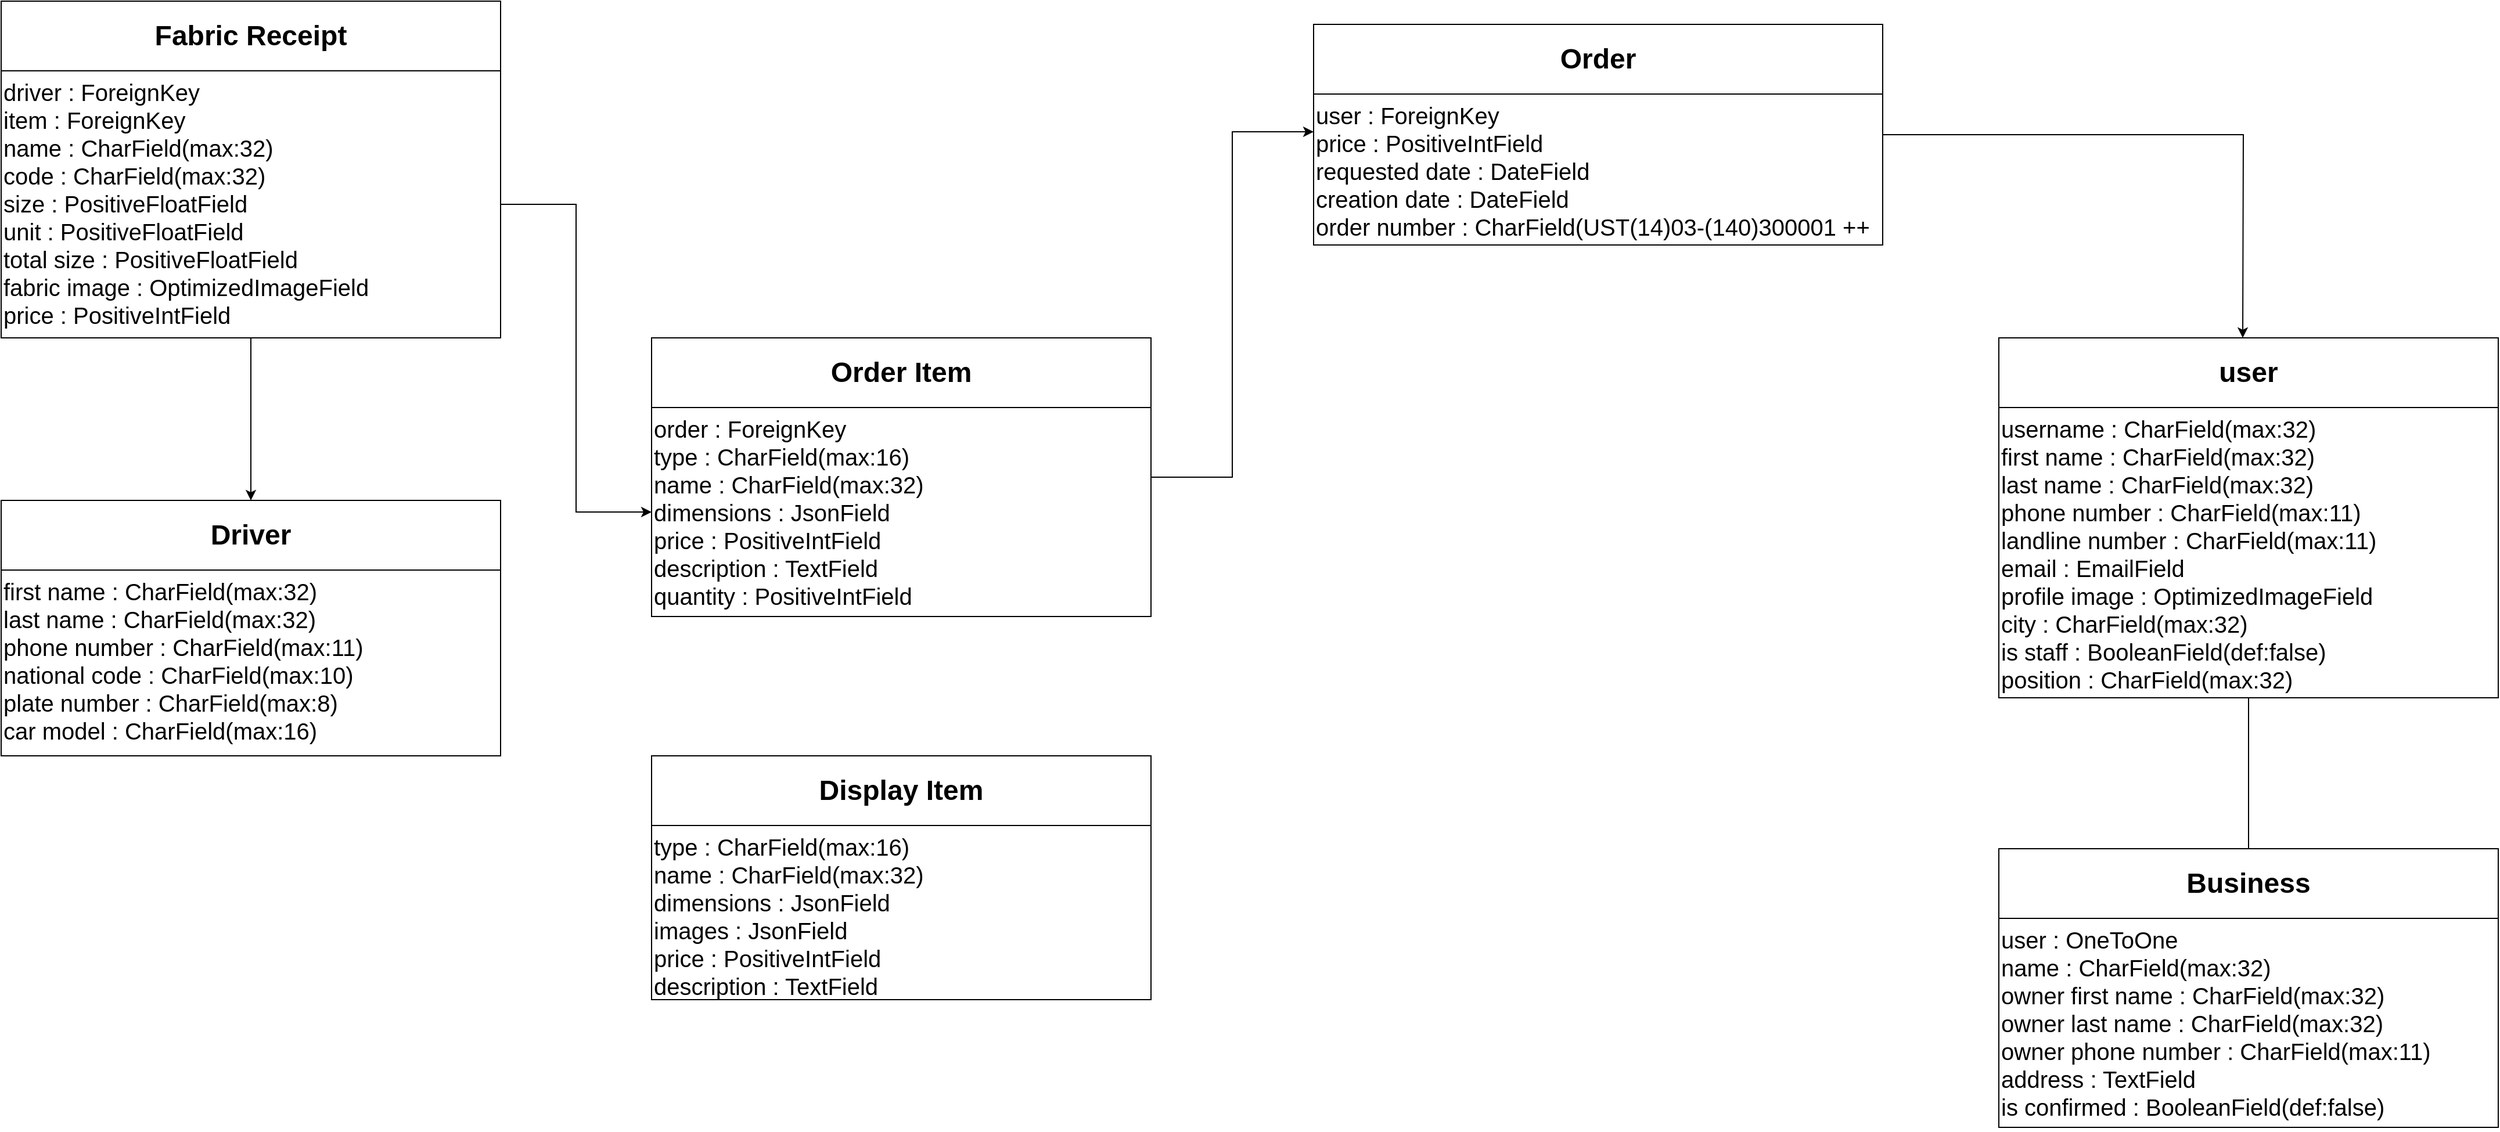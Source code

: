 <mxfile version="24.4.6" type="github">
  <diagram id="R2lEEEUBdFMjLlhIrx00" name="Page-1">
    <mxGraphModel dx="4352" dy="2272" grid="1" gridSize="10" guides="1" tooltips="1" connect="1" arrows="1" fold="1" page="1" pageScale="1" pageWidth="850" pageHeight="1100" math="0" shadow="0" extFonts="Permanent Marker^https://fonts.googleapis.com/css?family=Permanent+Marker">
      <root>
        <mxCell id="0" />
        <mxCell id="1" parent="0" />
        <mxCell id="5ai3HKOlT_Y96ZPWBoEp-1" value="&lt;span style=&quot;font-size: 24px;&quot;&gt;user&lt;/span&gt;" style="swimlane;whiteSpace=wrap;html=1;startSize=60;movable=0;resizable=0;rotatable=0;deletable=0;editable=0;locked=1;connectable=0;" vertex="1" parent="1">
          <mxGeometry x="210" y="120" width="430" height="310" as="geometry" />
        </mxCell>
        <mxCell id="5ai3HKOlT_Y96ZPWBoEp-2" value="&lt;font style=&quot;font-size: 20px;&quot;&gt;username : CharField(max:32)&lt;/font&gt;&lt;div&gt;&lt;font style=&quot;font-size: 20px;&quot;&gt;first name : CharField(max:32)&lt;br&gt;&lt;/font&gt;&lt;/div&gt;&lt;div&gt;&lt;font style=&quot;font-size: 20px;&quot;&gt;last name : CharField(max:32)&lt;br&gt;&lt;/font&gt;&lt;/div&gt;&lt;div&gt;&lt;font style=&quot;font-size: 20px;&quot;&gt;phone number : CharField(max:11)&lt;/font&gt;&lt;/div&gt;&lt;div&gt;&lt;font style=&quot;font-size: 20px;&quot;&gt;landline number : CharField(max:11)&lt;/font&gt;&lt;/div&gt;&lt;div&gt;&lt;font style=&quot;font-size: 20px;&quot;&gt;email : EmailField&lt;/font&gt;&lt;/div&gt;&lt;div&gt;&lt;font style=&quot;font-size: 20px;&quot;&gt;profile image : OptimizedImageField&lt;/font&gt;&lt;/div&gt;&lt;div&gt;&lt;span style=&quot;font-size: 20px;&quot;&gt;city : CharField(max:32)&lt;/span&gt;&lt;/div&gt;&lt;div&gt;&lt;span style=&quot;font-size: 20px;&quot;&gt;is staff : BooleanField(def:false)&lt;/span&gt;&lt;/div&gt;&lt;div&gt;&lt;span style=&quot;font-size: 20px;&quot;&gt;position : CharField(max:32)&lt;/span&gt;&lt;/div&gt;" style="text;html=1;whiteSpace=wrap;overflow=hidden;rounded=0;movable=0;resizable=0;rotatable=0;deletable=0;editable=0;locked=1;connectable=0;" vertex="1" parent="5ai3HKOlT_Y96ZPWBoEp-1">
          <mxGeometry y="60" width="430" height="250" as="geometry" />
        </mxCell>
        <mxCell id="5ai3HKOlT_Y96ZPWBoEp-18" style="edgeStyle=orthogonalEdgeStyle;rounded=0;orthogonalLoop=1;jettySize=auto;html=1;entryX=0.5;entryY=1;entryDx=0;entryDy=0;endArrow=none;endFill=0;movable=0;resizable=0;rotatable=0;deletable=0;editable=0;locked=1;connectable=0;" edge="1" parent="1" source="5ai3HKOlT_Y96ZPWBoEp-6" target="5ai3HKOlT_Y96ZPWBoEp-2">
          <mxGeometry relative="1" as="geometry" />
        </mxCell>
        <mxCell id="5ai3HKOlT_Y96ZPWBoEp-6" value="&lt;span style=&quot;font-size: 24px;&quot;&gt;Business&lt;/span&gt;" style="swimlane;whiteSpace=wrap;html=1;startSize=60;movable=0;resizable=0;rotatable=0;deletable=0;editable=0;locked=1;connectable=0;" vertex="1" parent="1">
          <mxGeometry x="210" y="560" width="430" height="240" as="geometry" />
        </mxCell>
        <mxCell id="5ai3HKOlT_Y96ZPWBoEp-7" value="&lt;font style=&quot;font-size: 20px;&quot;&gt;user : OneToOne&lt;/font&gt;&lt;div&gt;&lt;font style=&quot;font-size: 20px;&quot;&gt;name : CharField(max:32)&lt;br&gt;&lt;/font&gt;&lt;/div&gt;&lt;div&gt;&lt;font style=&quot;font-size: 20px;&quot;&gt;owner first name : CharField(max:32)&lt;br&gt;&lt;/font&gt;&lt;/div&gt;&lt;div&gt;&lt;font style=&quot;font-size: 20px;&quot;&gt;owner last name : CharField(max:32)&lt;br&gt;&lt;/font&gt;&lt;/div&gt;&lt;div&gt;&lt;font style=&quot;font-size: 20px;&quot;&gt;owner phone number : CharField(max:11)&lt;/font&gt;&lt;/div&gt;&lt;div&gt;&lt;span style=&quot;font-size: 20px; background-color: initial;&quot;&gt;address : TextField&lt;/span&gt;&lt;/div&gt;&lt;div&gt;&lt;span style=&quot;font-size: 20px; background-color: initial;&quot;&gt;is confirmed : BooleanField(def:false)&lt;/span&gt;&lt;/div&gt;" style="text;html=1;whiteSpace=wrap;overflow=hidden;rounded=0;movable=0;resizable=0;rotatable=0;deletable=0;editable=0;locked=1;connectable=0;" vertex="1" parent="5ai3HKOlT_Y96ZPWBoEp-6">
          <mxGeometry y="60" width="430" height="180" as="geometry" />
        </mxCell>
        <mxCell id="5ai3HKOlT_Y96ZPWBoEp-10" value="&lt;span style=&quot;font-size: 24px;&quot;&gt;Display Item&lt;/span&gt;" style="swimlane;whiteSpace=wrap;html=1;startSize=60;movable=0;resizable=0;rotatable=0;deletable=0;editable=0;locked=1;connectable=0;" vertex="1" parent="1">
          <mxGeometry x="-950" y="480" width="430" height="210" as="geometry" />
        </mxCell>
        <mxCell id="5ai3HKOlT_Y96ZPWBoEp-11" value="&lt;span style=&quot;font-size: 20px;&quot;&gt;type : CharField(max:16)&lt;/span&gt;&lt;br&gt;&lt;div&gt;&lt;font style=&quot;font-size: 20px;&quot;&gt;name : CharField(max:32)&lt;br&gt;&lt;/font&gt;&lt;/div&gt;&lt;div&gt;&lt;font style=&quot;font-size: 20px;&quot;&gt;dimensions : JsonField&lt;/font&gt;&lt;/div&gt;&lt;div&gt;&lt;font style=&quot;font-size: 20px;&quot;&gt;images : JsonField&lt;br&gt;&lt;/font&gt;&lt;/div&gt;&lt;div&gt;&lt;font style=&quot;font-size: 20px;&quot;&gt;price : PositiveIntField&lt;/font&gt;&lt;/div&gt;&lt;div&gt;&lt;font style=&quot;font-size: 20px;&quot;&gt;description : TextField&lt;/font&gt;&lt;/div&gt;" style="text;html=1;whiteSpace=wrap;overflow=hidden;rounded=0;movable=0;resizable=0;rotatable=0;deletable=0;editable=0;locked=1;connectable=0;" vertex="1" parent="5ai3HKOlT_Y96ZPWBoEp-10">
          <mxGeometry y="60" width="430" height="150" as="geometry" />
        </mxCell>
        <mxCell id="5ai3HKOlT_Y96ZPWBoEp-17" style="edgeStyle=orthogonalEdgeStyle;rounded=0;orthogonalLoop=1;jettySize=auto;html=1;entryX=0;entryY=0.25;entryDx=0;entryDy=0;movable=0;resizable=0;rotatable=0;deletable=0;editable=0;locked=1;connectable=0;" edge="1" parent="1" source="5ai3HKOlT_Y96ZPWBoEp-12" target="5ai3HKOlT_Y96ZPWBoEp-15">
          <mxGeometry relative="1" as="geometry" />
        </mxCell>
        <mxCell id="5ai3HKOlT_Y96ZPWBoEp-12" value="&lt;span style=&quot;font-size: 24px;&quot;&gt;Order Item&lt;/span&gt;" style="swimlane;whiteSpace=wrap;html=1;startSize=60;movable=0;resizable=0;rotatable=0;deletable=0;editable=0;locked=1;connectable=0;" vertex="1" parent="1">
          <mxGeometry x="-950" y="120" width="430" height="240" as="geometry" />
        </mxCell>
        <mxCell id="5ai3HKOlT_Y96ZPWBoEp-13" value="&lt;div&gt;&lt;span style=&quot;font-size: 20px;&quot;&gt;order : ForeignKey&lt;/span&gt;&lt;/div&gt;&lt;span style=&quot;font-size: 20px;&quot;&gt;type : CharField(max:16)&lt;/span&gt;&lt;br&gt;&lt;div&gt;&lt;font style=&quot;font-size: 20px;&quot;&gt;name : CharField(max:32)&lt;br&gt;&lt;/font&gt;&lt;/div&gt;&lt;div&gt;&lt;font style=&quot;font-size: 20px;&quot;&gt;dimensions : JsonField&lt;/font&gt;&lt;/div&gt;&lt;div&gt;&lt;span style=&quot;background-color: initial; font-size: 20px;&quot;&gt;price : PositiveIntField&lt;/span&gt;&lt;/div&gt;&lt;div&gt;&lt;span style=&quot;font-size: 20px; background-color: initial;&quot;&gt;description : TextField&lt;/span&gt;&lt;br&gt;&lt;/div&gt;&lt;div&gt;&lt;font style=&quot;font-size: 20px;&quot;&gt;quantity : PositiveIntField&lt;/font&gt;&lt;/div&gt;" style="text;html=1;whiteSpace=wrap;overflow=hidden;rounded=0;movable=0;resizable=0;rotatable=0;deletable=0;editable=0;locked=1;connectable=0;" vertex="1" parent="5ai3HKOlT_Y96ZPWBoEp-12">
          <mxGeometry y="60" width="430" height="180" as="geometry" />
        </mxCell>
        <mxCell id="5ai3HKOlT_Y96ZPWBoEp-16" style="edgeStyle=orthogonalEdgeStyle;rounded=0;orthogonalLoop=1;jettySize=auto;html=1;movable=0;resizable=0;rotatable=0;deletable=0;editable=0;locked=1;connectable=0;" edge="1" parent="1" source="5ai3HKOlT_Y96ZPWBoEp-14">
          <mxGeometry relative="1" as="geometry">
            <mxPoint x="420" y="120" as="targetPoint" />
          </mxGeometry>
        </mxCell>
        <mxCell id="5ai3HKOlT_Y96ZPWBoEp-14" value="&lt;span style=&quot;font-size: 24px;&quot;&gt;Order&lt;/span&gt;" style="swimlane;whiteSpace=wrap;html=1;startSize=60;movable=0;resizable=0;rotatable=0;deletable=0;editable=0;locked=1;connectable=0;" vertex="1" parent="1">
          <mxGeometry x="-380" y="-150" width="490" height="190" as="geometry" />
        </mxCell>
        <mxCell id="5ai3HKOlT_Y96ZPWBoEp-15" value="&lt;span style=&quot;font-size: 20px;&quot;&gt;user : ForeignKey&lt;/span&gt;&lt;div&gt;&lt;span style=&quot;font-size: 20px;&quot;&gt;price : PositiveIntField&lt;/span&gt;&lt;/div&gt;&lt;div&gt;&lt;span style=&quot;font-size: 20px;&quot;&gt;requested date : DateField&lt;/span&gt;&lt;/div&gt;&lt;div&gt;&lt;span style=&quot;font-size: 20px;&quot;&gt;creation date : DateField&lt;/span&gt;&lt;/div&gt;&lt;div&gt;&lt;span style=&quot;font-size: 20px;&quot;&gt;order number : CharField(UST(14)03-(140)300001 ++&lt;/span&gt;&lt;/div&gt;&lt;div&gt;&lt;span style=&quot;font-size: 20px;&quot;&gt;&lt;br&gt;&lt;/span&gt;&lt;/div&gt;" style="text;html=1;whiteSpace=wrap;overflow=hidden;rounded=0;movable=0;resizable=0;rotatable=0;deletable=0;editable=0;locked=1;connectable=0;" vertex="1" parent="5ai3HKOlT_Y96ZPWBoEp-14">
          <mxGeometry y="60" width="490" height="130" as="geometry" />
        </mxCell>
        <mxCell id="5ai3HKOlT_Y96ZPWBoEp-20" value="&lt;span style=&quot;font-size: 24px;&quot;&gt;Fabric Receipt&lt;/span&gt;" style="swimlane;whiteSpace=wrap;html=1;startSize=60;movable=0;resizable=0;rotatable=0;deletable=0;editable=0;locked=1;connectable=0;" vertex="1" parent="1">
          <mxGeometry x="-1510" y="-170" width="430" height="290" as="geometry" />
        </mxCell>
        <mxCell id="5ai3HKOlT_Y96ZPWBoEp-21" value="&lt;div&gt;&lt;span style=&quot;font-size: 20px;&quot;&gt;driver : ForeignKey&lt;/span&gt;&lt;/div&gt;&lt;div&gt;&lt;span style=&quot;font-size: 20px;&quot;&gt;item : ForeignKey&lt;/span&gt;&lt;/div&gt;&lt;span style=&quot;font-size: 20px;&quot;&gt;name : CharField(max:32)&lt;/span&gt;&lt;br&gt;&lt;div&gt;&lt;font style=&quot;font-size: 20px;&quot;&gt;code : CharField(max:32)&lt;br&gt;&lt;/font&gt;&lt;/div&gt;&lt;div&gt;&lt;font style=&quot;font-size: 20px;&quot;&gt;size : PositiveFloatField&lt;/font&gt;&lt;/div&gt;&lt;div&gt;&lt;div&gt;&lt;font style=&quot;font-size: 20px;&quot;&gt;unit : PositiveFloatField&lt;/font&gt;&lt;/div&gt;&lt;/div&gt;&lt;div&gt;&lt;font style=&quot;font-size: 20px;&quot;&gt;total size : PositiveFloatField&lt;/font&gt;&lt;/div&gt;&lt;div&gt;&lt;span style=&quot;font-size: 20px;&quot;&gt;fabric image : OptimizedImageField&lt;/span&gt;&lt;/div&gt;&lt;div&gt;&lt;font style=&quot;font-size: 20px;&quot;&gt;price : PositiveIntField&lt;/font&gt;&lt;/div&gt;&lt;div&gt;&lt;br&gt;&lt;/div&gt;" style="text;html=1;whiteSpace=wrap;overflow=hidden;rounded=0;movable=0;resizable=0;rotatable=0;deletable=0;editable=0;locked=1;connectable=0;" vertex="1" parent="5ai3HKOlT_Y96ZPWBoEp-20">
          <mxGeometry y="60" width="430" height="230" as="geometry" />
        </mxCell>
        <mxCell id="5ai3HKOlT_Y96ZPWBoEp-23" style="edgeStyle=orthogonalEdgeStyle;rounded=0;orthogonalLoop=1;jettySize=auto;html=1;entryX=0;entryY=0.5;entryDx=0;entryDy=0;movable=0;resizable=0;rotatable=0;deletable=0;editable=0;locked=1;connectable=0;" edge="1" parent="1" source="5ai3HKOlT_Y96ZPWBoEp-21" target="5ai3HKOlT_Y96ZPWBoEp-13">
          <mxGeometry relative="1" as="geometry" />
        </mxCell>
        <mxCell id="5ai3HKOlT_Y96ZPWBoEp-25" value="&lt;span style=&quot;font-size: 24px;&quot;&gt;Driver&lt;/span&gt;" style="swimlane;whiteSpace=wrap;html=1;startSize=60;movable=0;resizable=0;rotatable=0;deletable=0;editable=0;locked=1;connectable=0;" vertex="1" parent="1">
          <mxGeometry x="-1510" y="260" width="430" height="220" as="geometry" />
        </mxCell>
        <mxCell id="5ai3HKOlT_Y96ZPWBoEp-26" value="&lt;div&gt;&lt;span style=&quot;background-color: initial; font-size: 20px;&quot;&gt;first name : CharField(max:32)&lt;/span&gt;&lt;br&gt;&lt;/div&gt;&lt;div&gt;&lt;span style=&quot;font-size: 20px;&quot;&gt;last name : CharField(max:32)&lt;/span&gt;&lt;span style=&quot;background-color: initial; font-size: 20px;&quot;&gt;&lt;br&gt;&lt;/span&gt;&lt;/div&gt;&lt;div&gt;&lt;span style=&quot;font-size: 20px;&quot;&gt;phone number : CharField(max:11)&lt;/span&gt;&lt;span style=&quot;font-size: 20px;&quot;&gt;&lt;br&gt;&lt;/span&gt;&lt;/div&gt;&lt;div&gt;&lt;span style=&quot;font-size: 20px;&quot;&gt;national code : CharField(max:10)&lt;/span&gt;&lt;/div&gt;&lt;div&gt;&lt;span style=&quot;font-size: 20px;&quot;&gt;plate number : CharField(max:8)&lt;/span&gt;&lt;/div&gt;&lt;div&gt;&lt;span style=&quot;font-size: 20px;&quot;&gt;car model : CharField(max:16)&lt;/span&gt;&lt;/div&gt;" style="text;html=1;whiteSpace=wrap;overflow=hidden;rounded=0;movable=0;resizable=0;rotatable=0;deletable=0;editable=0;locked=1;connectable=0;" vertex="1" parent="5ai3HKOlT_Y96ZPWBoEp-25">
          <mxGeometry y="60" width="430" height="160" as="geometry" />
        </mxCell>
        <mxCell id="5ai3HKOlT_Y96ZPWBoEp-27" style="edgeStyle=orthogonalEdgeStyle;rounded=0;orthogonalLoop=1;jettySize=auto;html=1;entryX=0.5;entryY=0;entryDx=0;entryDy=0;movable=0;resizable=0;rotatable=0;deletable=0;editable=0;locked=1;connectable=0;" edge="1" parent="1" source="5ai3HKOlT_Y96ZPWBoEp-21" target="5ai3HKOlT_Y96ZPWBoEp-25">
          <mxGeometry relative="1" as="geometry" />
        </mxCell>
      </root>
    </mxGraphModel>
  </diagram>
</mxfile>
